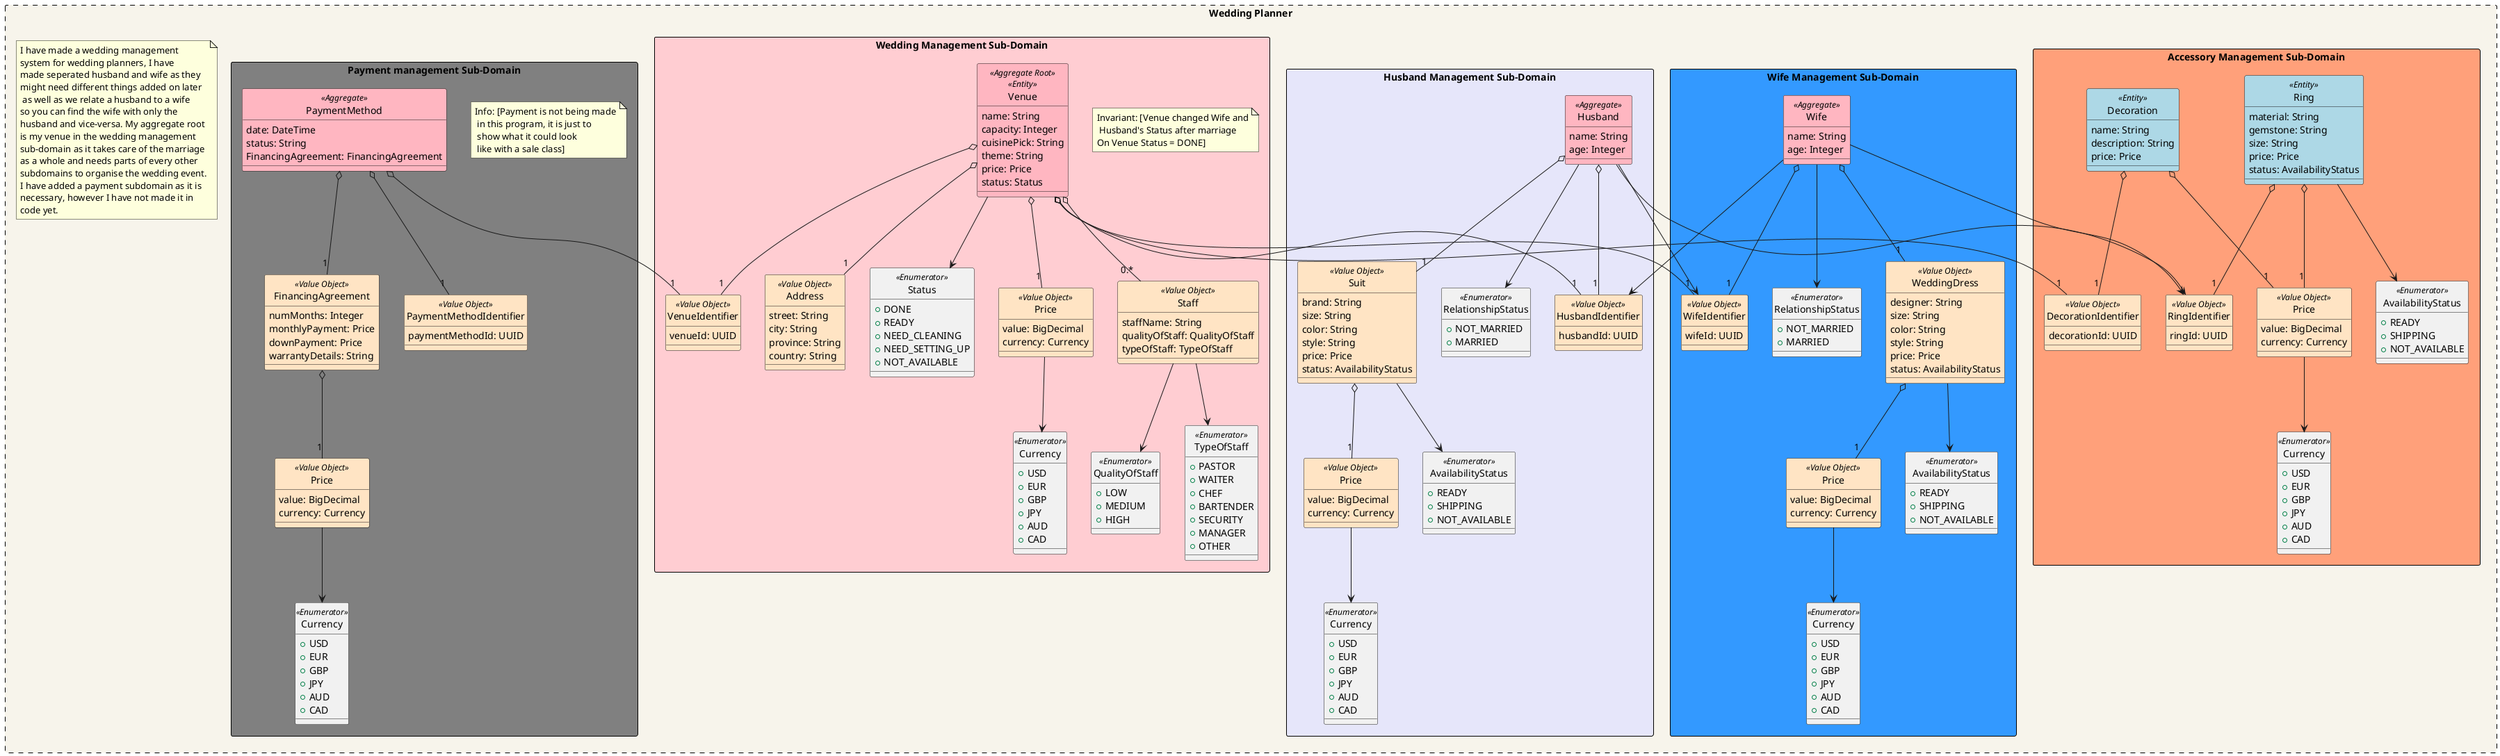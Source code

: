 @startuml
hide circle
top to bottom direction

!define ENTITY(entityName) class entityName << Entity >>
!define AGGREGATE(aggregateName) class aggregateName << Aggregate >>
!define AGGREGATE_ROOT(aggregateRootName) class aggregateRootName << Aggregate Root >>
!define AGGREGATE_ROOT_ENTITY(aggregateRootEntityName) class aggregateRootEntityName << Aggregate Root >> << Entity >>
!define VALUE_OBJECT(valueObjectName) class valueObjectName << Value Object >>
!pragma useVerticalIf on
skinparam packageStyle rectangle
skinparam rectangle {
    BackgroundColor #f7f4eb
    BorderColor Black
}

rectangle "Wedding Planner" as BoundedContextWedding #line.dashed {

    Package "Husband Management Sub-Domain" <<Rectangle>> #Lavender {

        AGGREGATE(Husband) #lightpink {
            name: String
            age: Integer
        }

        VALUE_OBJECT(Suit) #Bisque {
            brand: String
            size: String
            color: String
            style: String
            price: Price
            status: AvailabilityStatus
        }

        class RelationshipStatus << Enumerator >> {
              + NOT_MARRIED
              + MARRIED
        }
        VALUE_OBJECT(Price) #Bisque{
             value: BigDecimal
             currency: Currency
        }

        class Currency << Enumerator >> {
              + USD
              + EUR
              + GBP
              + JPY
              + AUD
              + CAD
        }

        class AvailabilityStatus << Enumerator >> {
              + READY
              + SHIPPING
              + NOT_AVAILABLE
        }

        VALUE_OBJECT(HusbandIdentifier) #Bisque{
            husbandId: UUID
        }

        Husband --> RelationshipStatus
        Husband o--"1" Suit
        Price --> Currency
        Suit o--"1" Price
        Suit --> AvailabilityStatus
        Husband o--"1" HusbandIdentifier

    }


    Package "Wife Management Sub-Domain" <<Rectangle>> #3399FF{

        AGGREGATE(Wife) #lightpink {
                name: String
                age: Integer
            }

        VALUE_OBJECT(WeddingDress) #Bisque {
            designer: String
            size: String
            color: String
            style: String
            price: Price
            status: AvailabilityStatus
        }

        class RelationshipStatus << Enumerator >> {
             + NOT_MARRIED
             + MARRIED
        }

        VALUE_OBJECT(Price) #Bisque{
             value: BigDecimal
             currency: Currency
        }

        class Currency << Enumerator >> {
             + USD
             + EUR
             + GBP
             + JPY
             + AUD
             + CAD
        }

        class AvailabilityStatus << Enumerator >> {
             + READY
             + SHIPPING
             + NOT_AVAILABLE
        }

        VALUE_OBJECT(WifeIdentifier) #Bisque{
            wifeId: UUID
        }

        Wife --> RelationshipStatus
        Wife o--"1" WeddingDress
        Price --> Currency
        WeddingDress o--"1" Price
        WeddingDress --> AvailabilityStatus
        Wife o--"1" WifeIdentifier
    }

    Package "Wedding Management Sub-Domain" <<Rectangle>> #FFCDD2{

        note "Invariant: [Venue changed Wife and\n Husband's Status after marriage\nOn Venue Status = DONE]" as VenueInvariant1

        AGGREGATE_ROOT_ENTITY(Venue) #lightPink {
            name: String
            capacity: Integer
            cuisinePick: String
            theme: String
            price: Price
            status: Status
        }

        VALUE_OBJECT(Staff) #Bisque {
            staffName: String
            qualityOfStaff: QualityOfStaff
            typeOfStaff: TypeOfStaff
        }

        VALUE_OBJECT(Address) #Bisque{
            street: String
            city: String
            province: String
            country: String
        }

        class QualityOfStaff << Enumerator >> {
            + LOW
            + MEDIUM
            + HIGH
        }

        class TypeOfStaff << Enumerator >> {
            + PASTOR
            + WAITER
            + CHEF
            + BARTENDER
            + SECURITY
            + MANAGER
            + OTHER
        }

        class Status << Enumerator >> {
            + DONE
            + READY
            + NEED_CLEANING
            + NEED_SETTING_UP
            + NOT_AVAILABLE
        }

        VALUE_OBJECT(Price) #Bisque{
             value: BigDecimal
             currency: Currency
        }

        class Currency << Enumerator >> {
              + USD
              + EUR
              + GBP
              + JPY
              + AUD
              + CAD
        }

        VALUE_OBJECT(VenueIdentifier) #Bisque{
            venueId: UUID
        }


        Staff --> QualityOfStaff
        Staff --> TypeOfStaff
        Venue o-- "0.*" Staff
        Venue o-- "1" Address
        Venue --> Status
        Price --> Currency
        Venue o-- "1" Price
        Venue o-- "1" VenueIdentifier



    }

    Package "Accessory Management Sub-Domain" <<Rectangle>> #LightSalmon {

        ENTITY(Ring) #lightblue {
            material: String
            gemstone: String
            size: String
            price: Price
            status: AvailabilityStatus
        }

        ENTITY(Decoration) #lightblue {
            name: String
            description: String
            price: Price
        }

        VALUE_OBJECT(Price) #Bisque{
             value: BigDecimal
             currency: Currency
        }

        class Currency << Enumerator >> {
             + USD
             + EUR
             + GBP
             + JPY
             + AUD
             + CAD
        }

        VALUE_OBJECT(DecorationIdentifier) #Bisque{
            decorationId: UUID
        }

        VALUE_OBJECT(RingIdentifier) #Bisque{
            ringId: UUID
        }

        class AvailabilityStatus << Enumerator >> {
             + READY
             + SHIPPING
             + NOT_AVAILABLE
        }

        Price --> Currency
        Decoration o-- "1" Price
        Ring o-- "1" Price
        Decoration o--"1" DecorationIdentifier
        Ring o--"1" RingIdentifier
        Ring --> AvailabilityStatus

    }

    Package "Payment management Sub-Domain" <<Rectangle>> #grey {

        note "Info: [Payment is not being made\n in this program, it is just to\n show what it could look\n like with a sale class]" as SaleInfo

        AGGREGATE(PaymentMethod) #lightPink {
            date: DateTime
            status: String
            FinancingAgreement: FinancingAgreement
        }

        VALUE_OBJECT(FinancingAgreement) #Bisque{
            numMonths: Integer
            monthlyPayment: Price
            downPayment: Price
            warrantyDetails: String
        }

        VALUE_OBJECT(PaymentMethodIdentifier) #Bisque{
                paymentMethodId: UUID
        }

        VALUE_OBJECT(Price) #Bisque{
            value: BigDecimal
            currency: Currency
        }

        class Currency << Enumerator >> {
            + USD
            + EUR
            + GBP
            + JPY
            + AUD
            + CAD
        }

        PaymentMethod o-- "1" FinancingAgreement
        Price --> Currency
        FinancingAgreement o-- "1" Price
        PaymentMethod o-- "1" PaymentMethodIdentifier

    }

    Husband --> WifeIdentifier
    Husband --> RingIdentifier
    Wife --> HusbandIdentifier
    Wife --> RingIdentifier
    Venue o-- "1" DecorationIdentifier
    Venue o-- "1" WifeIdentifier
    Venue o-- "1" HusbandIdentifier
    PaymentMethod o-- "1" VenueIdentifier

    note "I have made a wedding management\nsystem for wedding planners, I have\nmade seperated husband and wife as they\nmight need different things added on later\n as well as we relate a husband to a wife\nso you can find the wife with only the\nhusband and vice-versa. My aggregate root\nis my venue in the wedding management\nsub-domain as it takes care of the marriage\nas a whole and needs parts of every other\nsubdomains to organise the wedding event.\nI have added a payment subdomain as it is\nnecessary, however I have not made it in\ncode yet." as Explanation

}

@enduml